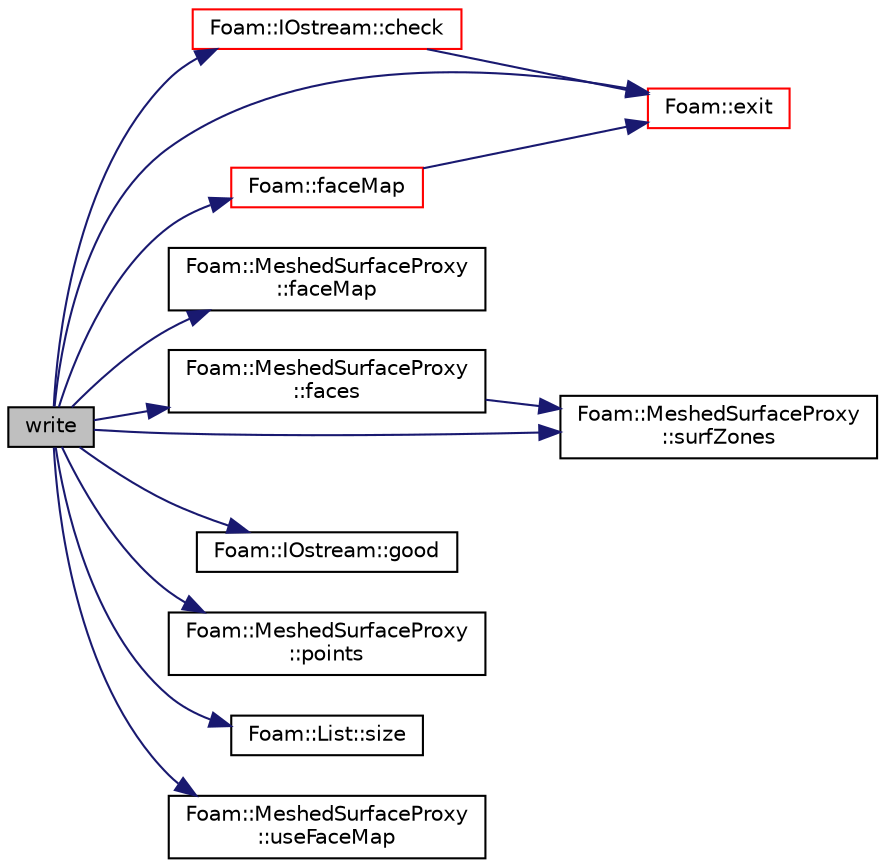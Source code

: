 digraph "write"
{
  bgcolor="transparent";
  edge [fontname="Helvetica",fontsize="10",labelfontname="Helvetica",labelfontsize="10"];
  node [fontname="Helvetica",fontsize="10",shape=record];
  rankdir="LR";
  Node337 [label="write",height=0.2,width=0.4,color="black", fillcolor="grey75", style="filled", fontcolor="black"];
  Node337 -> Node338 [color="midnightblue",fontsize="10",style="solid",fontname="Helvetica"];
  Node338 [label="Foam::IOstream::check",height=0.2,width=0.4,color="red",URL="$a27333.html#a367eb3425fc4e8270e2aa961df8ac8a5",tooltip="Check IOstream status for given operation. "];
  Node338 -> Node340 [color="midnightblue",fontsize="10",style="solid",fontname="Helvetica"];
  Node340 [label="Foam::exit",height=0.2,width=0.4,color="red",URL="$a21851.html#a06ca7250d8e89caf05243ec094843642"];
  Node337 -> Node340 [color="midnightblue",fontsize="10",style="solid",fontname="Helvetica"];
  Node337 -> Node389 [color="midnightblue",fontsize="10",style="solid",fontname="Helvetica"];
  Node389 [label="Foam::faceMap",height=0.2,width=0.4,color="red",URL="$a21851.html#aa77215843e964fac259ab06e68d0ee02"];
  Node389 -> Node340 [color="midnightblue",fontsize="10",style="solid",fontname="Helvetica"];
  Node337 -> Node392 [color="midnightblue",fontsize="10",style="solid",fontname="Helvetica"];
  Node392 [label="Foam::MeshedSurfaceProxy\l::faceMap",height=0.2,width=0.4,color="black",URL="$a30837.html#ac60b73c76c3ba27cee6f78de4e6b82df",tooltip="Const access to the faceMap, zero-sized when unused. "];
  Node337 -> Node393 [color="midnightblue",fontsize="10",style="solid",fontname="Helvetica"];
  Node393 [label="Foam::MeshedSurfaceProxy\l::faces",height=0.2,width=0.4,color="black",URL="$a30837.html#a16c6d36f7c961d037a44e5c235d9aa15",tooltip="Return const access to the faces. "];
  Node393 -> Node394 [color="midnightblue",fontsize="10",style="solid",fontname="Helvetica"];
  Node394 [label="Foam::MeshedSurfaceProxy\l::surfZones",height=0.2,width=0.4,color="black",URL="$a30837.html#a14a75381fb0e82fa2fdf4b3aff01a96a",tooltip="Const access to the surface zones. "];
  Node337 -> Node378 [color="midnightblue",fontsize="10",style="solid",fontname="Helvetica"];
  Node378 [label="Foam::IOstream::good",height=0.2,width=0.4,color="black",URL="$a27333.html#abdcc7f96f487faadc7769afcf58fe992",tooltip="Return true if next operation might succeed. "];
  Node337 -> Node395 [color="midnightblue",fontsize="10",style="solid",fontname="Helvetica"];
  Node395 [label="Foam::MeshedSurfaceProxy\l::points",height=0.2,width=0.4,color="black",URL="$a30837.html#afb6c3bde245ae6ea91f1c538da59f8fc",tooltip="Return const access to the points. "];
  Node337 -> Node391 [color="midnightblue",fontsize="10",style="solid",fontname="Helvetica"];
  Node391 [label="Foam::List::size",height=0.2,width=0.4,color="black",URL="$a26833.html#a8a5f6fa29bd4b500caf186f60245b384",tooltip="Override size to be inconsistent with allocated storage. "];
  Node337 -> Node394 [color="midnightblue",fontsize="10",style="solid",fontname="Helvetica"];
  Node337 -> Node396 [color="midnightblue",fontsize="10",style="solid",fontname="Helvetica"];
  Node396 [label="Foam::MeshedSurfaceProxy\l::useFaceMap",height=0.2,width=0.4,color="black",URL="$a30837.html#ab637248fe62dcd14ffe4cd5958954b02",tooltip="Use faceMap? "];
}
